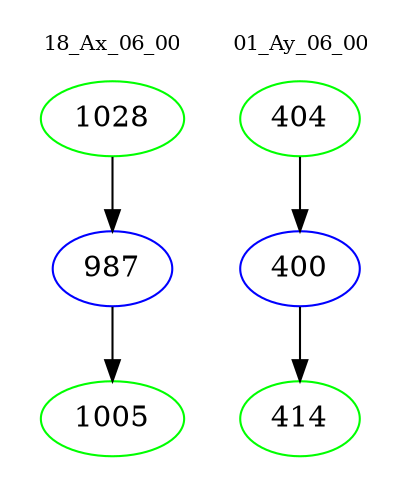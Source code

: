 digraph{
subgraph cluster_0 {
color = white
label = "18_Ax_06_00";
fontsize=10;
T0_1028 [label="1028", color="green"]
T0_1028 -> T0_987 [color="black"]
T0_987 [label="987", color="blue"]
T0_987 -> T0_1005 [color="black"]
T0_1005 [label="1005", color="green"]
}
subgraph cluster_1 {
color = white
label = "01_Ay_06_00";
fontsize=10;
T1_404 [label="404", color="green"]
T1_404 -> T1_400 [color="black"]
T1_400 [label="400", color="blue"]
T1_400 -> T1_414 [color="black"]
T1_414 [label="414", color="green"]
}
}
